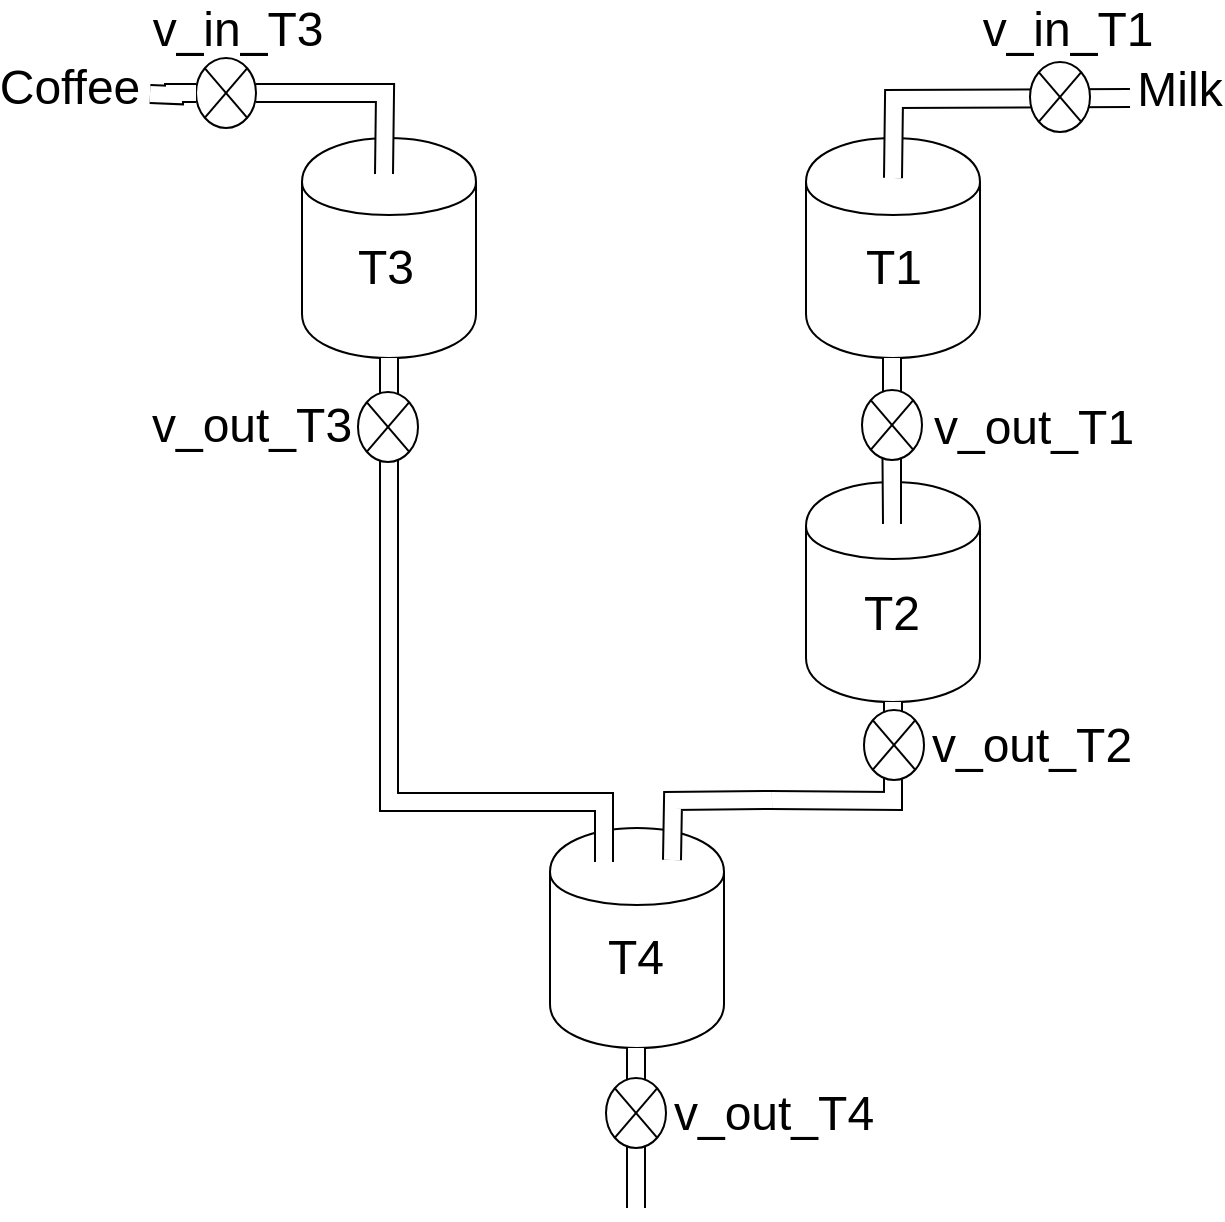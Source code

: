 <mxfile version="10.6.3" type="device"><diagram id="0PlKLATWgWYWup2ABaLS" name="Page-1"><mxGraphModel dx="1010" dy="501" grid="1" gridSize="10" guides="1" tooltips="1" connect="1" arrows="1" fold="1" page="1" pageScale="1" pageWidth="827" pageHeight="1169" math="0" shadow="0"><root><mxCell id="0"/><mxCell id="1" parent="0"/><mxCell id="dH08CZopRZN0fsx-vewU-2" value="" style="shape=cylinder;whiteSpace=wrap;html=1;boundedLbl=1;backgroundOutline=1;" vertex="1" parent="1"><mxGeometry x="508" y="160" width="87" height="110" as="geometry"/></mxCell><mxCell id="dH08CZopRZN0fsx-vewU-3" value="" style="shape=cylinder;whiteSpace=wrap;html=1;boundedLbl=1;backgroundOutline=1;" vertex="1" parent="1"><mxGeometry x="256" y="160" width="87" height="110" as="geometry"/></mxCell><mxCell id="dH08CZopRZN0fsx-vewU-4" value="" style="shape=cylinder;whiteSpace=wrap;html=1;boundedLbl=1;backgroundOutline=1;" vertex="1" parent="1"><mxGeometry x="508" y="332" width="87" height="110" as="geometry"/></mxCell><mxCell id="dH08CZopRZN0fsx-vewU-5" value="" style="shape=cylinder;whiteSpace=wrap;html=1;boundedLbl=1;backgroundOutline=1;" vertex="1" parent="1"><mxGeometry x="380" y="505" width="87" height="110" as="geometry"/></mxCell><mxCell id="dH08CZopRZN0fsx-vewU-6" value="" style="shape=filledEdge;rounded=0;fixDash=1;endArrow=none;strokeWidth=10;fillColor=#ffffff;edgeStyle=orthogonalEdgeStyle;entryX=0.5;entryY=1;entryDx=0;entryDy=0;" edge="1" parent="1" target="dH08CZopRZN0fsx-vewU-4"><mxGeometry width="60" height="40" relative="1" as="geometry"><mxPoint x="490" y="491" as="sourcePoint"/><mxPoint x="550" y="451" as="targetPoint"/></mxGeometry></mxCell><mxCell id="dH08CZopRZN0fsx-vewU-7" value="" style="shape=filledEdge;rounded=0;fixDash=1;endArrow=none;strokeWidth=10;fillColor=#ffffff;edgeStyle=orthogonalEdgeStyle;" edge="1" parent="1"><mxGeometry width="60" height="40" relative="1" as="geometry"><mxPoint x="491" y="491" as="sourcePoint"/><mxPoint x="441" y="521" as="targetPoint"/></mxGeometry></mxCell><mxCell id="dH08CZopRZN0fsx-vewU-8" value="" style="shape=filledEdge;rounded=0;fixDash=1;endArrow=none;strokeWidth=10;fillColor=#ffffff;edgeStyle=orthogonalEdgeStyle;" edge="1" parent="1"><mxGeometry width="60" height="40" relative="1" as="geometry"><mxPoint x="551" y="270" as="sourcePoint"/><mxPoint x="550.5" y="288" as="targetPoint"/><Array as="points"><mxPoint x="550.5" y="353"/><mxPoint x="550.5" y="353"/></Array></mxGeometry></mxCell><mxCell id="dH08CZopRZN0fsx-vewU-9" value="" style="shape=filledEdge;rounded=0;fixDash=1;endArrow=none;strokeWidth=10;fillColor=#ffffff;edgeStyle=orthogonalEdgeStyle;" edge="1" parent="1"><mxGeometry width="60" height="40" relative="1" as="geometry"><mxPoint x="670" y="140" as="sourcePoint"/><mxPoint x="551.5" y="180" as="targetPoint"/></mxGeometry></mxCell><mxCell id="dH08CZopRZN0fsx-vewU-10" value="" style="shape=filledEdge;rounded=0;fixDash=1;endArrow=none;strokeWidth=10;fillColor=#ffffff;edgeStyle=orthogonalEdgeStyle;exitX=0.5;exitY=1;exitDx=0;exitDy=0;" edge="1" parent="1" source="dH08CZopRZN0fsx-vewU-3"><mxGeometry width="60" height="40" relative="1" as="geometry"><mxPoint x="300" y="302" as="sourcePoint"/><mxPoint x="407" y="522" as="targetPoint"/><Array as="points"><mxPoint x="300" y="270"/><mxPoint x="300" y="492"/><mxPoint x="407" y="492"/></Array></mxGeometry></mxCell><mxCell id="dH08CZopRZN0fsx-vewU-11" value="" style="shape=filledEdge;rounded=0;fixDash=1;endArrow=none;strokeWidth=10;fillColor=#ffffff;edgeStyle=orthogonalEdgeStyle;" edge="1" parent="1" source="dH08CZopRZN0fsx-vewU-12"><mxGeometry width="60" height="40" relative="1" as="geometry"><mxPoint x="180" y="138" as="sourcePoint"/><mxPoint x="297" y="178" as="targetPoint"/></mxGeometry></mxCell><mxCell id="dH08CZopRZN0fsx-vewU-12" value="" style="shape=sumEllipse;perimeter=ellipsePerimeter;whiteSpace=wrap;html=1;backgroundOutline=1;" vertex="1" parent="1"><mxGeometry x="203" y="120" width="30" height="35" as="geometry"/></mxCell><mxCell id="dH08CZopRZN0fsx-vewU-13" value="" style="shape=filledEdge;rounded=0;fixDash=1;endArrow=none;strokeWidth=10;fillColor=#ffffff;edgeStyle=orthogonalEdgeStyle;" edge="1" parent="1" target="dH08CZopRZN0fsx-vewU-12"><mxGeometry width="60" height="40" relative="1" as="geometry"><mxPoint x="180" y="138" as="sourcePoint"/><mxPoint x="297" y="178" as="targetPoint"/></mxGeometry></mxCell><mxCell id="dH08CZopRZN0fsx-vewU-14" value="" style="shape=sumEllipse;perimeter=ellipsePerimeter;whiteSpace=wrap;html=1;backgroundOutline=1;" vertex="1" parent="1"><mxGeometry x="620" y="122" width="30" height="35" as="geometry"/></mxCell><mxCell id="dH08CZopRZN0fsx-vewU-19" value="" style="shape=sumEllipse;perimeter=ellipsePerimeter;whiteSpace=wrap;html=1;backgroundOutline=1;" vertex="1" parent="1"><mxGeometry x="284" y="287" width="30" height="35" as="geometry"/></mxCell><mxCell id="dH08CZopRZN0fsx-vewU-20" value="" style="shape=sumEllipse;perimeter=ellipsePerimeter;whiteSpace=wrap;html=1;backgroundOutline=1;" vertex="1" parent="1"><mxGeometry x="536" y="286" width="30" height="35" as="geometry"/></mxCell><mxCell id="dH08CZopRZN0fsx-vewU-21" value="" style="shape=filledEdge;rounded=0;fixDash=1;endArrow=none;strokeWidth=10;fillColor=#ffffff;edgeStyle=orthogonalEdgeStyle;" edge="1" parent="1"><mxGeometry width="60" height="40" relative="1" as="geometry"><mxPoint x="423" y="695" as="sourcePoint"/><mxPoint x="423" y="615" as="targetPoint"/><Array as="points"><mxPoint x="423" y="685"/><mxPoint x="423" y="645"/><mxPoint x="393" y="645"/></Array></mxGeometry></mxCell><mxCell id="dH08CZopRZN0fsx-vewU-22" value="" style="shape=sumEllipse;perimeter=ellipsePerimeter;whiteSpace=wrap;html=1;backgroundOutline=1;" vertex="1" parent="1"><mxGeometry x="408" y="630" width="30" height="35" as="geometry"/></mxCell><mxCell id="dH08CZopRZN0fsx-vewU-23" value="&lt;font style=&quot;font-size: 24px&quot;&gt;T3&lt;/font&gt;" style="text;html=1;strokeColor=none;fillColor=none;align=center;verticalAlign=middle;whiteSpace=wrap;rounded=0;" vertex="1" parent="1"><mxGeometry x="278" y="215" width="40" height="20" as="geometry"/></mxCell><mxCell id="dH08CZopRZN0fsx-vewU-24" value="&lt;font style=&quot;font-size: 24px&quot;&gt;T1&lt;/font&gt;" style="text;html=1;strokeColor=none;fillColor=none;align=center;verticalAlign=middle;whiteSpace=wrap;rounded=0;" vertex="1" parent="1"><mxGeometry x="531.5" y="215" width="40" height="20" as="geometry"/></mxCell><mxCell id="dH08CZopRZN0fsx-vewU-25" value="&lt;span style=&quot;font-size: 24px&quot;&gt;T2&lt;/span&gt;" style="text;html=1;strokeColor=none;fillColor=none;align=center;verticalAlign=middle;whiteSpace=wrap;rounded=0;" vertex="1" parent="1"><mxGeometry x="531" y="388" width="40" height="20" as="geometry"/></mxCell><mxCell id="dH08CZopRZN0fsx-vewU-26" value="&lt;span style=&quot;font-size: 24px&quot;&gt;T4&lt;/span&gt;" style="text;html=1;strokeColor=none;fillColor=none;align=center;verticalAlign=middle;whiteSpace=wrap;rounded=0;" vertex="1" parent="1"><mxGeometry x="403" y="560" width="40" height="20" as="geometry"/></mxCell><mxCell id="dH08CZopRZN0fsx-vewU-27" value="&lt;font style=&quot;font-size: 24px&quot;&gt;Milk&lt;/font&gt;" style="text;html=1;strokeColor=none;fillColor=none;align=center;verticalAlign=middle;whiteSpace=wrap;rounded=0;" vertex="1" parent="1"><mxGeometry x="675" y="125.5" width="40" height="20" as="geometry"/></mxCell><mxCell id="dH08CZopRZN0fsx-vewU-28" value="&lt;font style=&quot;font-size: 24px&quot;&gt;Coffee&lt;/font&gt;" style="text;html=1;strokeColor=none;fillColor=none;align=center;verticalAlign=middle;whiteSpace=wrap;rounded=0;" vertex="1" parent="1"><mxGeometry x="120" y="124.5" width="40" height="20" as="geometry"/></mxCell><mxCell id="dH08CZopRZN0fsx-vewU-30" value="" style="shape=sumEllipse;perimeter=ellipsePerimeter;whiteSpace=wrap;html=1;backgroundOutline=1;" vertex="1" parent="1"><mxGeometry x="537" y="446" width="30" height="35" as="geometry"/></mxCell><mxCell id="dH08CZopRZN0fsx-vewU-31" value="&lt;font style=&quot;font-size: 24px&quot;&gt;v_in_T3&lt;/font&gt;" style="text;html=1;strokeColor=none;fillColor=none;align=center;verticalAlign=middle;whiteSpace=wrap;rounded=0;" vertex="1" parent="1"><mxGeometry x="204" y="96" width="40" height="20" as="geometry"/></mxCell><mxCell id="dH08CZopRZN0fsx-vewU-32" value="&lt;font style=&quot;font-size: 24px&quot;&gt;v_in_T1&lt;br&gt;&lt;/font&gt;" style="text;html=1;strokeColor=none;fillColor=none;align=center;verticalAlign=middle;whiteSpace=wrap;rounded=0;" vertex="1" parent="1"><mxGeometry x="619" y="96" width="40" height="20" as="geometry"/></mxCell><mxCell id="dH08CZopRZN0fsx-vewU-33" value="&lt;font style=&quot;font-size: 24px&quot;&gt;v_out_T3&lt;/font&gt;" style="text;html=1;strokeColor=none;fillColor=none;align=center;verticalAlign=middle;whiteSpace=wrap;rounded=0;" vertex="1" parent="1"><mxGeometry x="211" y="293.5" width="40" height="20" as="geometry"/></mxCell><mxCell id="dH08CZopRZN0fsx-vewU-34" value="&lt;font style=&quot;font-size: 24px&quot;&gt;v_out_T1&lt;/font&gt;" style="text;html=1;strokeColor=none;fillColor=none;align=center;verticalAlign=middle;whiteSpace=wrap;rounded=0;" vertex="1" parent="1"><mxGeometry x="601.5" y="294.5" width="40" height="20" as="geometry"/></mxCell><mxCell id="dH08CZopRZN0fsx-vewU-35" value="&lt;font style=&quot;font-size: 24px&quot;&gt;v_out_T2&lt;/font&gt;" style="text;html=1;strokeColor=none;fillColor=none;align=center;verticalAlign=middle;whiteSpace=wrap;rounded=0;" vertex="1" parent="1"><mxGeometry x="601" y="453.5" width="40" height="20" as="geometry"/></mxCell><mxCell id="dH08CZopRZN0fsx-vewU-36" value="&lt;font style=&quot;font-size: 24px&quot;&gt;v_out_T4&lt;/font&gt;" style="text;html=1;strokeColor=none;fillColor=none;align=center;verticalAlign=middle;whiteSpace=wrap;rounded=0;" vertex="1" parent="1"><mxGeometry x="472" y="637.5" width="40" height="20" as="geometry"/></mxCell></root></mxGraphModel></diagram></mxfile>